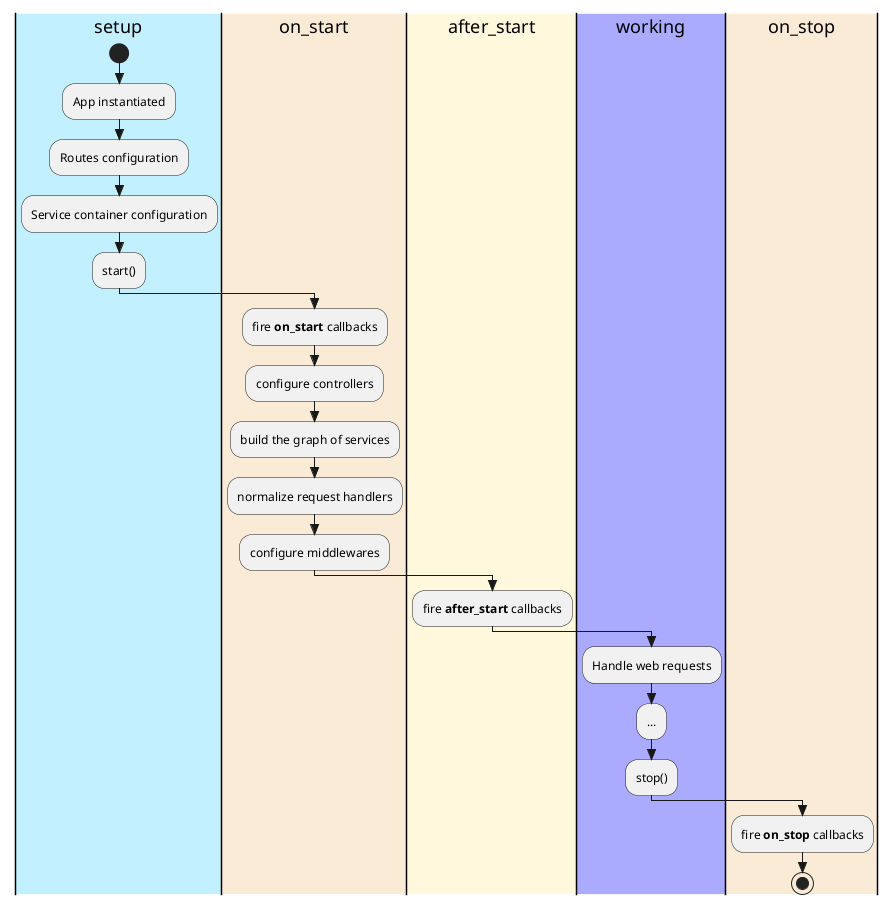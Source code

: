 @startuml app-life-cycle

skinparam style strictuml
|#Application|setup|
start
:App instantiated;
:Routes configuration;
:Service container configuration;
:start();
|#AntiqueWhite|on_start|
:fire **on_start** callbacks;
:configure controllers;
:build the graph of services;
:normalize request handlers;
:configure middlewares;
|#cornsilk|after_start|
:fire **after_start** callbacks;
|#aaf|working|
:Handle web requests;
:...;
:stop();
|#AntiqueWhite|on_stop|
:fire **on_stop** callbacks;
stop
@enduml

